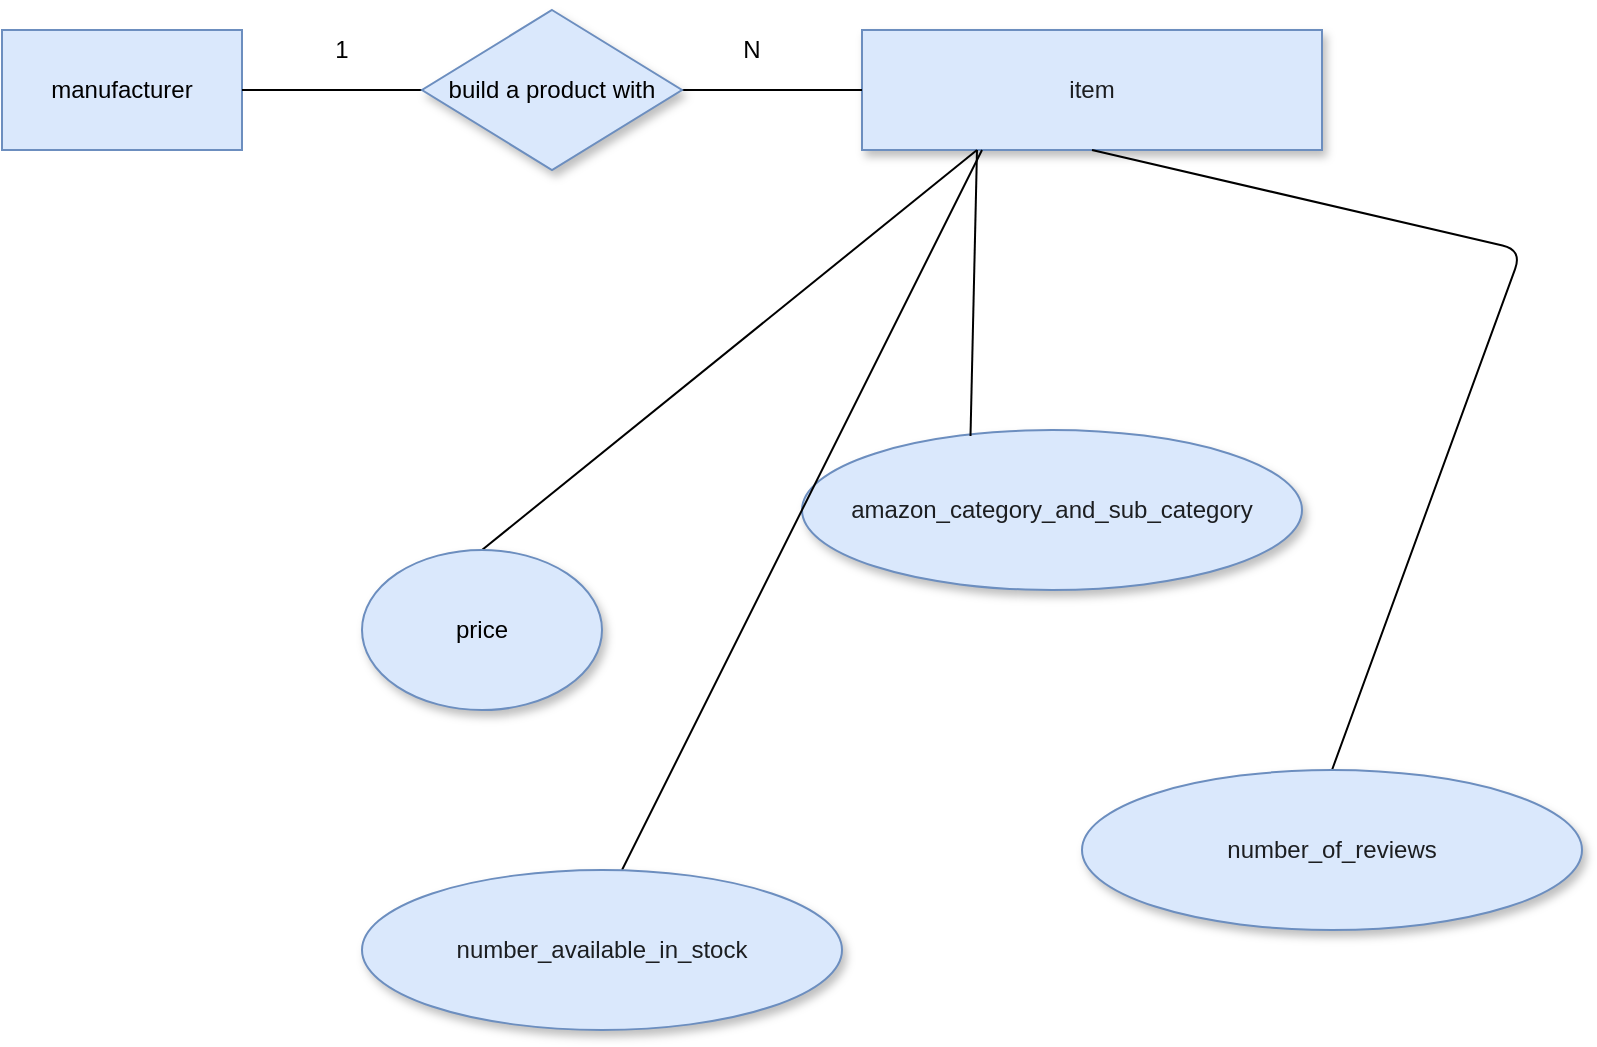 <mxfile version="15.3.5" type="device"><diagram id="Y5wu-Eu5Nuj4JCniHaTg" name="Page-1"><mxGraphModel dx="997" dy="704" grid="1" gridSize="10" guides="1" tooltips="1" connect="1" arrows="1" fold="1" page="1" pageScale="1" pageWidth="850" pageHeight="1100" math="0" shadow="0"><root><mxCell id="0"/><mxCell id="1" parent="0"/><mxCell id="zeXk-kdRYPBjkwjqfeYn-1" value="manufacturer" style="rounded=0;whiteSpace=wrap;html=1;hachureGap=4;pointerEvents=0;fillColor=#dae8fc;strokeColor=#6c8ebf;" vertex="1" parent="1"><mxGeometry x="30" y="130" width="120" height="60" as="geometry"/></mxCell><mxCell id="zeXk-kdRYPBjkwjqfeYn-2" value="&lt;div style=&quot;text-align: right&quot;&gt;&lt;span style=&quot;color: rgba(0 , 0 , 0 , 0.87)&quot;&gt;item&lt;/span&gt;&lt;/div&gt;" style="rounded=0;whiteSpace=wrap;html=1;shadow=1;hachureGap=4;pointerEvents=0;fillColor=#dae8fc;strokeColor=#6c8ebf;" vertex="1" parent="1"><mxGeometry x="460" y="130" width="230" height="60" as="geometry"/></mxCell><mxCell id="zeXk-kdRYPBjkwjqfeYn-4" value="" style="endArrow=none;html=1;startSize=14;endSize=14;sourcePerimeterSpacing=8;targetPerimeterSpacing=8;" edge="1" parent="1"><mxGeometry width="50" height="50" relative="1" as="geometry"><mxPoint x="150" y="160" as="sourcePoint"/><mxPoint x="460" y="160" as="targetPoint"/></mxGeometry></mxCell><mxCell id="zeXk-kdRYPBjkwjqfeYn-5" value="build a product with" style="rhombus;whiteSpace=wrap;html=1;shadow=1;hachureGap=4;pointerEvents=0;fillColor=#dae8fc;strokeColor=#6c8ebf;" vertex="1" parent="1"><mxGeometry x="240" y="120" width="130" height="80" as="geometry"/></mxCell><mxCell id="zeXk-kdRYPBjkwjqfeYn-8" value="1" style="text;html=1;strokeColor=none;fillColor=none;align=center;verticalAlign=middle;whiteSpace=wrap;rounded=0;shadow=1;hachureGap=4;pointerEvents=0;" vertex="1" parent="1"><mxGeometry x="180" y="130" width="40" height="20" as="geometry"/></mxCell><mxCell id="zeXk-kdRYPBjkwjqfeYn-9" value="N" style="text;html=1;strokeColor=none;fillColor=none;align=center;verticalAlign=middle;whiteSpace=wrap;rounded=0;shadow=1;hachureGap=4;pointerEvents=0;" vertex="1" parent="1"><mxGeometry x="385" y="130" width="40" height="20" as="geometry"/></mxCell><mxCell id="zeXk-kdRYPBjkwjqfeYn-12" value="&lt;span style=&quot;color: rgba(0 , 0 , 0 , 0.87) ; text-align: right&quot;&gt;amazon_category_and_sub_category&lt;/span&gt;" style="ellipse;whiteSpace=wrap;html=1;shadow=1;hachureGap=4;pointerEvents=0;fillColor=#dae8fc;strokeColor=#6c8ebf;" vertex="1" parent="1"><mxGeometry x="430" y="330" width="250" height="80" as="geometry"/></mxCell><mxCell id="zeXk-kdRYPBjkwjqfeYn-13" value="" style="endArrow=none;html=1;startSize=14;endSize=14;sourcePerimeterSpacing=8;targetPerimeterSpacing=8;entryX=0.25;entryY=1;entryDx=0;entryDy=0;exitX=0.337;exitY=0.037;exitDx=0;exitDy=0;exitPerimeter=0;" edge="1" parent="1" source="zeXk-kdRYPBjkwjqfeYn-12" target="zeXk-kdRYPBjkwjqfeYn-2"><mxGeometry width="50" height="50" relative="1" as="geometry"><mxPoint x="410" y="290" as="sourcePoint"/><mxPoint x="460" y="240" as="targetPoint"/></mxGeometry></mxCell><mxCell id="zeXk-kdRYPBjkwjqfeYn-15" value="" style="endArrow=none;html=1;startSize=14;endSize=14;sourcePerimeterSpacing=8;targetPerimeterSpacing=8;entryX=0.25;entryY=1;entryDx=0;entryDy=0;" edge="1" parent="1" target="zeXk-kdRYPBjkwjqfeYn-2"><mxGeometry width="50" height="50" relative="1" as="geometry"><mxPoint x="270" y="390" as="sourcePoint"/><mxPoint x="470" y="150" as="targetPoint"/></mxGeometry></mxCell><mxCell id="zeXk-kdRYPBjkwjqfeYn-16" value="price" style="ellipse;whiteSpace=wrap;html=1;shadow=1;hachureGap=4;pointerEvents=0;fillColor=#dae8fc;strokeColor=#6c8ebf;" vertex="1" parent="1"><mxGeometry x="210" y="390" width="120" height="80" as="geometry"/></mxCell><mxCell id="zeXk-kdRYPBjkwjqfeYn-17" value="" style="endArrow=none;html=1;startSize=14;endSize=14;sourcePerimeterSpacing=8;targetPerimeterSpacing=8;" edge="1" parent="1"><mxGeometry width="50" height="50" relative="1" as="geometry"><mxPoint x="340" y="550" as="sourcePoint"/><mxPoint x="520" y="190" as="targetPoint"/></mxGeometry></mxCell><mxCell id="zeXk-kdRYPBjkwjqfeYn-19" value="&lt;span style=&quot;font-style: normal ; letter-spacing: normal ; text-indent: 0px ; text-transform: none ; word-spacing: 0px ; text-decoration: none ; color: rgba(0 , 0 , 0 , 0.87) ; font-size: 12px ; text-align: right ; float: none ; display: inline&quot;&gt;number_available_in_stock&lt;/span&gt;" style="ellipse;whiteSpace=wrap;html=1;shadow=1;hachureGap=4;pointerEvents=0;fillColor=#dae8fc;strokeColor=#6c8ebf;" vertex="1" parent="1"><mxGeometry x="210" y="550" width="240" height="80" as="geometry"/></mxCell><mxCell id="zeXk-kdRYPBjkwjqfeYn-20" value="" style="endArrow=none;html=1;startSize=14;endSize=14;sourcePerimeterSpacing=8;targetPerimeterSpacing=8;entryX=0.5;entryY=1;entryDx=0;entryDy=0;exitX=0.5;exitY=0;exitDx=0;exitDy=0;" edge="1" parent="1" source="zeXk-kdRYPBjkwjqfeYn-21" target="zeXk-kdRYPBjkwjqfeYn-2"><mxGeometry width="50" height="50" relative="1" as="geometry"><mxPoint x="760" y="500" as="sourcePoint"/><mxPoint x="470" y="310" as="targetPoint"/><Array as="points"><mxPoint x="790" y="240"/></Array></mxGeometry></mxCell><mxCell id="zeXk-kdRYPBjkwjqfeYn-21" value="&lt;span style=&quot;font-style: normal ; letter-spacing: normal ; text-indent: 0px ; text-transform: none ; word-spacing: 0px ; text-decoration: none ; color: rgba(0 , 0 , 0 , 0.87) ; font-size: 12px ; text-align: right ; float: none ; display: inline&quot;&gt;number_of_reviews&lt;/span&gt;" style="ellipse;whiteSpace=wrap;html=1;shadow=1;hachureGap=4;pointerEvents=0;fillColor=#dae8fc;strokeColor=#6c8ebf;" vertex="1" parent="1"><mxGeometry x="570" y="500" width="250" height="80" as="geometry"/></mxCell></root></mxGraphModel></diagram></mxfile>